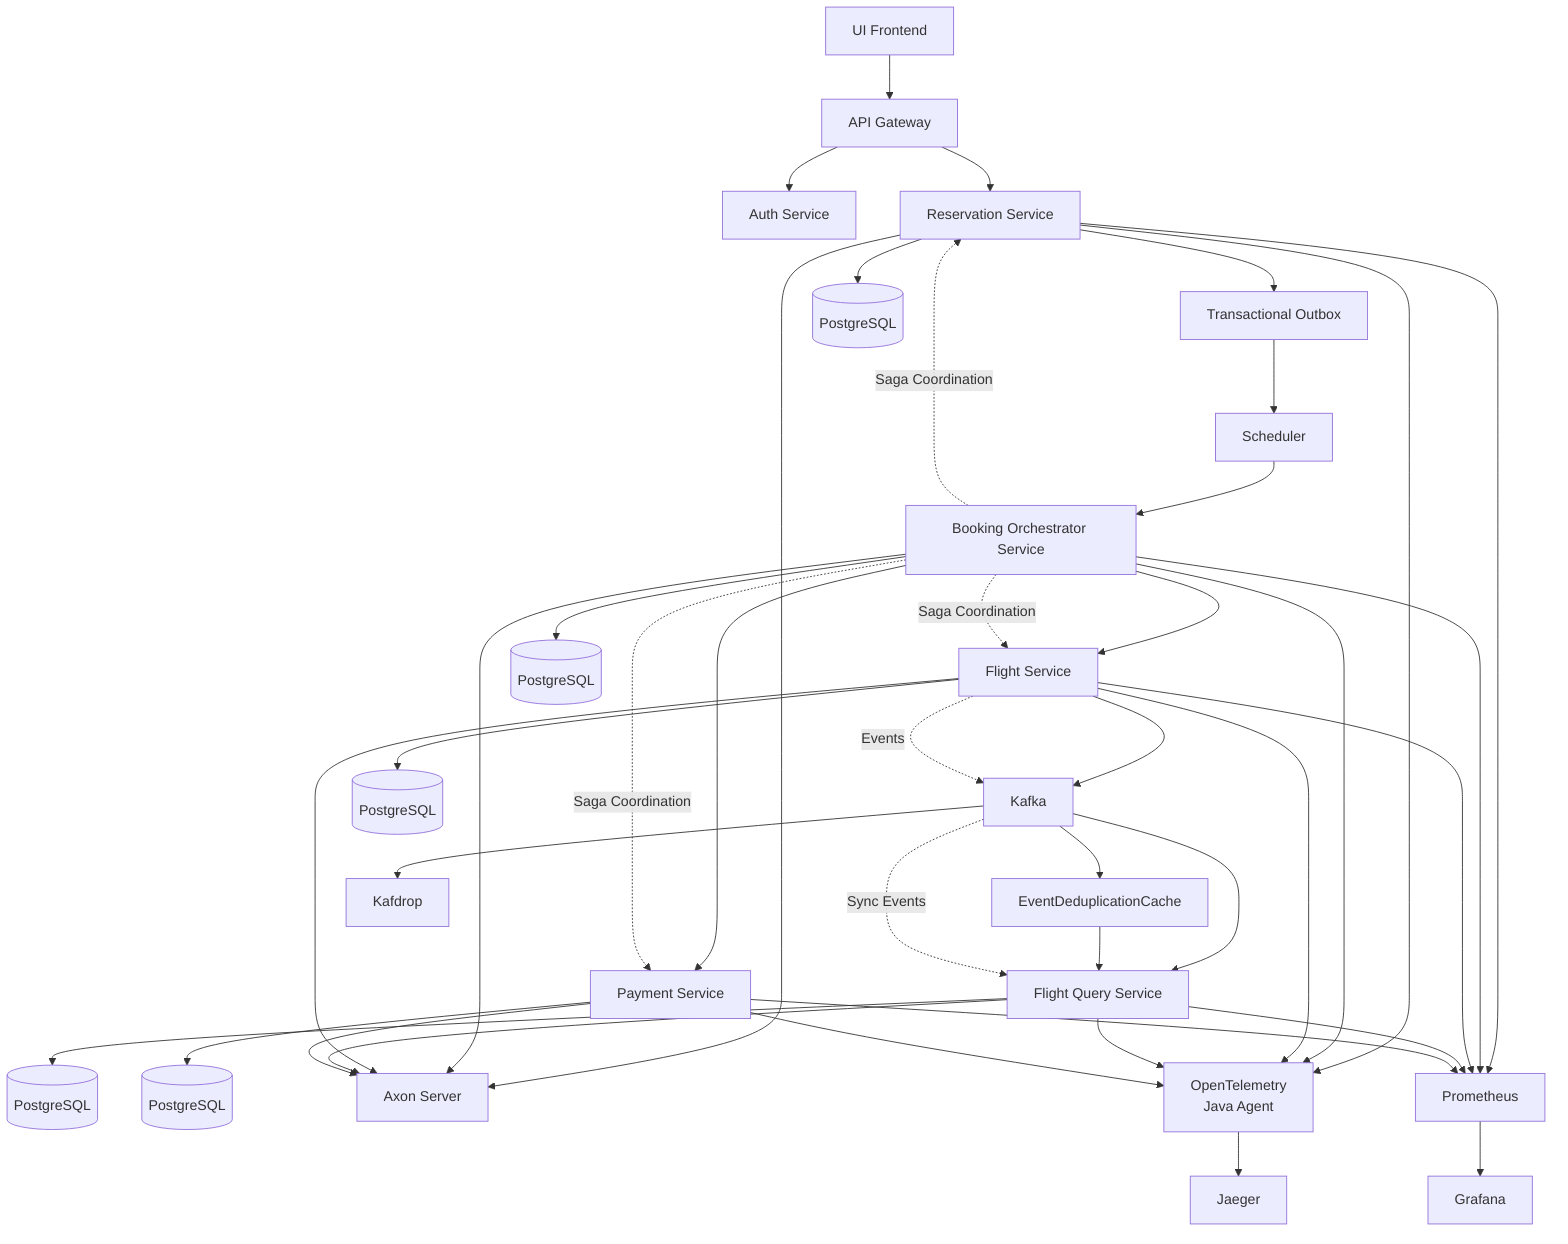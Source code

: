 graph TD
UI[UI Frontend] --> GW[API Gateway]

GW --> AUTH[Auth Service]
GW --> RES[Reservation Service]

RES --> TOB[Transactional Outbox]
TOB --> SCH[Scheduler]
SCH --> ORC[Booking Orchestrator Service]

ORC --> FLIGHT[Flight Service]
ORC --> PAY[Payment Service]

FLIGHT --> KAFKA[Kafka]
KAFKA --> FQ[Flight Query Service]

KAFKA --> EDC[EventDeduplicationCache]
EDC --> FQ

%% Databases
RES --> PGRES[(PostgreSQL)]
ORC --> PGBOOK[(PostgreSQL)]
FLIGHT --> PGFLIGHT[(PostgreSQL)]
FQ --> PGQUERY[(PostgreSQL)]
PAY --> PGPAY[(PostgreSQL)]

%% Axon Server
RES --> AXON[Axon Server]
ORC --> AXON
FLIGHT --> AXON
FQ --> AXON
PAY --> AXON

%% Monitoring
RES --> OTEL[OpenTelemetry<br/>Java Agent]
ORC --> OTEL
FLIGHT --> OTEL
FQ --> OTEL
PAY --> OTEL

%% Additional monitoring
RES --> PROM[Prometheus]
ORC --> PROM
FLIGHT --> PROM
FQ --> PROM
PAY --> PROM
PROM --> GRAF[Grafana]

OTEL --> JAEGER[Jaeger]

%% Kafka UI
KAFKA --> KAFDROP[Kafdrop]

%% Saga Pattern
ORC -.->|Saga Coordination| FLIGHT
ORC -.->|Saga Coordination| PAY
ORC -.->|Saga Coordination| RES

%% Event Flow
FLIGHT -.->|Events| KAFKA
KAFKA -.->|Sync Events| FQ